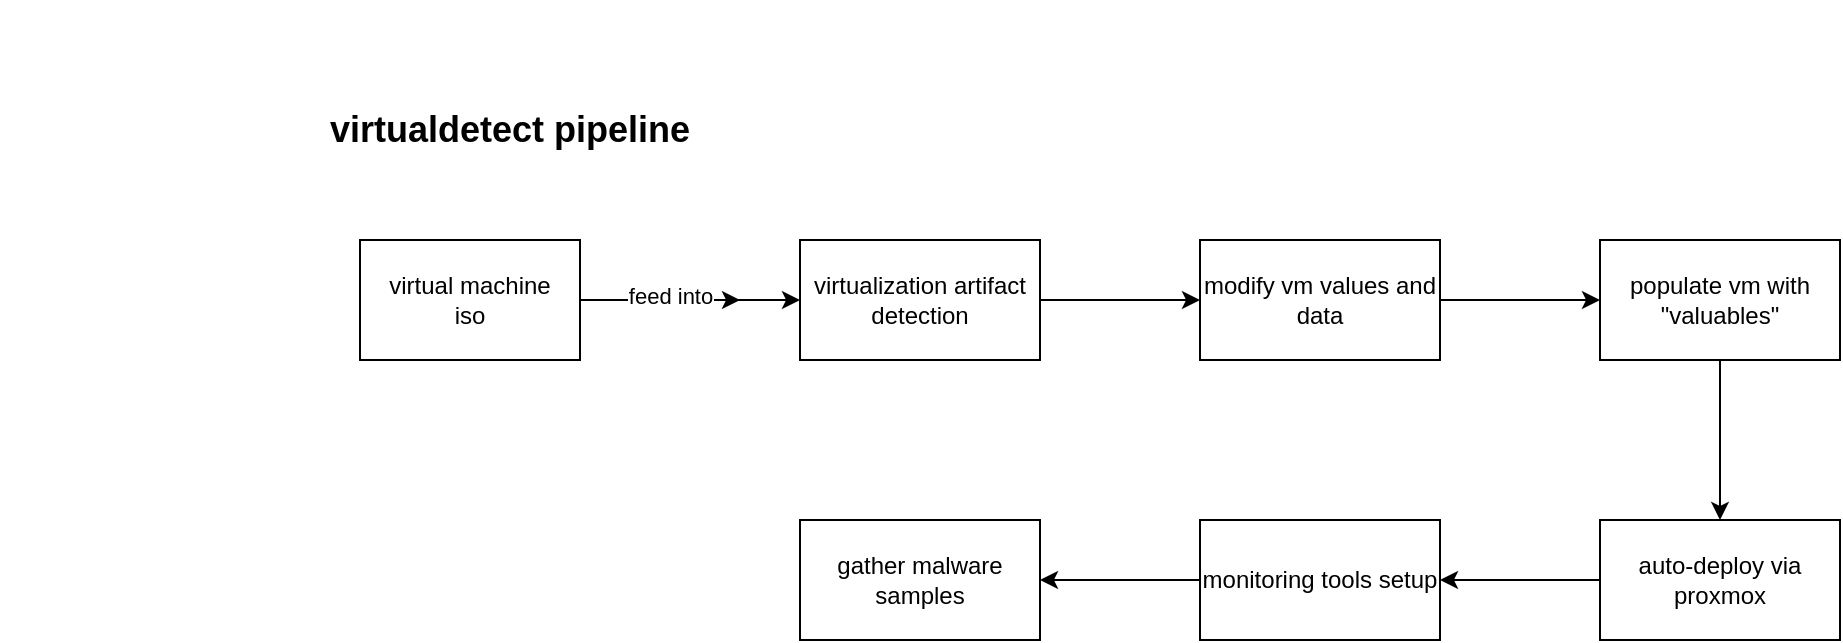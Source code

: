 <mxfile version="24.8.4">
  <diagram name="Page-1" id="xSCrcE9DE2PbVG2IpA-M">
    <mxGraphModel dx="1781" dy="518" grid="1" gridSize="10" guides="1" tooltips="1" connect="1" arrows="1" fold="1" page="1" pageScale="1" pageWidth="850" pageHeight="1100" math="0" shadow="0">
      <root>
        <mxCell id="0" />
        <mxCell id="1" parent="0" />
        <mxCell id="0APl-ZvWKWZw0Ipn49ds-3" style="edgeStyle=orthogonalEdgeStyle;rounded=0;orthogonalLoop=1;jettySize=auto;html=1;" parent="1" source="0APl-ZvWKWZw0Ipn49ds-1" edge="1">
          <mxGeometry relative="1" as="geometry">
            <mxPoint x="220" y="200" as="targetPoint" />
          </mxGeometry>
        </mxCell>
        <mxCell id="0APl-ZvWKWZw0Ipn49ds-6" style="edgeStyle=orthogonalEdgeStyle;rounded=0;orthogonalLoop=1;jettySize=auto;html=1;entryX=0;entryY=0.5;entryDx=0;entryDy=0;" parent="1" source="0APl-ZvWKWZw0Ipn49ds-1" target="0APl-ZvWKWZw0Ipn49ds-5" edge="1">
          <mxGeometry relative="1" as="geometry">
            <Array as="points">
              <mxPoint x="220" y="200" />
              <mxPoint x="220" y="200" />
            </Array>
          </mxGeometry>
        </mxCell>
        <mxCell id="0APl-ZvWKWZw0Ipn49ds-7" value="feed into" style="edgeLabel;html=1;align=center;verticalAlign=middle;resizable=0;points=[];" parent="0APl-ZvWKWZw0Ipn49ds-6" vertex="1" connectable="0">
          <mxGeometry x="-0.182" y="2" relative="1" as="geometry">
            <mxPoint as="offset" />
          </mxGeometry>
        </mxCell>
        <mxCell id="0APl-ZvWKWZw0Ipn49ds-1" value="virtual machine&lt;div&gt;iso&lt;/div&gt;" style="rounded=0;whiteSpace=wrap;html=1;" parent="1" vertex="1">
          <mxGeometry x="30" y="170" width="110" height="60" as="geometry" />
        </mxCell>
        <mxCell id="0APl-ZvWKWZw0Ipn49ds-2" value="&lt;h2&gt;virtualdetect pipeline&lt;/h2&gt;" style="text;strokeColor=none;align=center;fillColor=none;html=1;verticalAlign=middle;whiteSpace=wrap;rounded=0;" parent="1" vertex="1">
          <mxGeometry x="-150" y="50" width="510" height="130" as="geometry" />
        </mxCell>
        <mxCell id="0APl-ZvWKWZw0Ipn49ds-9" value="" style="edgeStyle=orthogonalEdgeStyle;rounded=0;orthogonalLoop=1;jettySize=auto;html=1;" parent="1" source="0APl-ZvWKWZw0Ipn49ds-5" target="0APl-ZvWKWZw0Ipn49ds-8" edge="1">
          <mxGeometry relative="1" as="geometry" />
        </mxCell>
        <mxCell id="0APl-ZvWKWZw0Ipn49ds-5" value="virtualization artifact detection" style="rounded=0;whiteSpace=wrap;html=1;" parent="1" vertex="1">
          <mxGeometry x="250" y="170" width="120" height="60" as="geometry" />
        </mxCell>
        <mxCell id="0APl-ZvWKWZw0Ipn49ds-12" value="" style="edgeStyle=orthogonalEdgeStyle;rounded=0;orthogonalLoop=1;jettySize=auto;html=1;" parent="1" source="0APl-ZvWKWZw0Ipn49ds-8" target="0APl-ZvWKWZw0Ipn49ds-11" edge="1">
          <mxGeometry relative="1" as="geometry" />
        </mxCell>
        <mxCell id="0APl-ZvWKWZw0Ipn49ds-8" value="modify vm values and data" style="rounded=0;whiteSpace=wrap;html=1;" parent="1" vertex="1">
          <mxGeometry x="450" y="170" width="120" height="60" as="geometry" />
        </mxCell>
        <mxCell id="0APl-ZvWKWZw0Ipn49ds-16" value="" style="edgeStyle=orthogonalEdgeStyle;rounded=0;orthogonalLoop=1;jettySize=auto;html=1;" parent="1" source="0APl-ZvWKWZw0Ipn49ds-11" target="0APl-ZvWKWZw0Ipn49ds-15" edge="1">
          <mxGeometry relative="1" as="geometry" />
        </mxCell>
        <mxCell id="0APl-ZvWKWZw0Ipn49ds-11" value="populate vm with &quot;valuables&quot;" style="rounded=0;whiteSpace=wrap;html=1;" parent="1" vertex="1">
          <mxGeometry x="650" y="170" width="120" height="60" as="geometry" />
        </mxCell>
        <mxCell id="kOkwpyVvnz4lnNvjVxz7-2" value="" style="edgeStyle=orthogonalEdgeStyle;rounded=0;orthogonalLoop=1;jettySize=auto;html=1;" parent="1" source="0APl-ZvWKWZw0Ipn49ds-15" target="kOkwpyVvnz4lnNvjVxz7-1" edge="1">
          <mxGeometry relative="1" as="geometry" />
        </mxCell>
        <mxCell id="0APl-ZvWKWZw0Ipn49ds-15" value="auto-deploy via proxmox" style="whiteSpace=wrap;html=1;rounded=0;" parent="1" vertex="1">
          <mxGeometry x="650" y="310" width="120" height="60" as="geometry" />
        </mxCell>
        <mxCell id="9C0wS64aCJXtDlI6mm_B-1" style="edgeStyle=orthogonalEdgeStyle;rounded=0;orthogonalLoop=1;jettySize=auto;html=1;exitX=0;exitY=0.5;exitDx=0;exitDy=0;" edge="1" parent="1" source="kOkwpyVvnz4lnNvjVxz7-1" target="9C0wS64aCJXtDlI6mm_B-2">
          <mxGeometry relative="1" as="geometry">
            <mxPoint x="370" y="340" as="targetPoint" />
          </mxGeometry>
        </mxCell>
        <mxCell id="kOkwpyVvnz4lnNvjVxz7-1" value="monitoring tools setup" style="whiteSpace=wrap;html=1;rounded=0;" parent="1" vertex="1">
          <mxGeometry x="450" y="310" width="120" height="60" as="geometry" />
        </mxCell>
        <mxCell id="9C0wS64aCJXtDlI6mm_B-2" value="gather malware&lt;div&gt;samples&lt;/div&gt;" style="rounded=0;whiteSpace=wrap;html=1;" vertex="1" parent="1">
          <mxGeometry x="250" y="310" width="120" height="60" as="geometry" />
        </mxCell>
      </root>
    </mxGraphModel>
  </diagram>
</mxfile>
